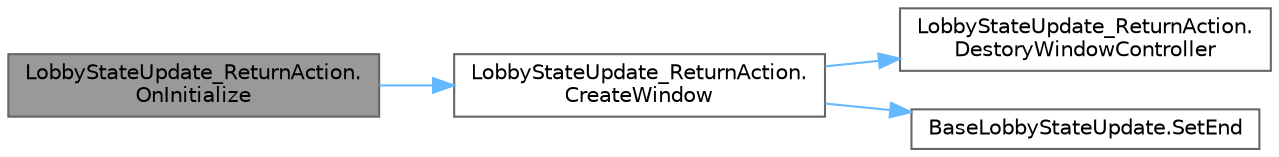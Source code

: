 digraph "LobbyStateUpdate_ReturnAction.OnInitialize"
{
 // LATEX_PDF_SIZE
  bgcolor="transparent";
  edge [fontname=Helvetica,fontsize=10,labelfontname=Helvetica,labelfontsize=10];
  node [fontname=Helvetica,fontsize=10,shape=box,height=0.2,width=0.4];
  rankdir="LR";
  Node1 [id="Node000001",label="LobbyStateUpdate_ReturnAction.\lOnInitialize",height=0.2,width=0.4,color="gray40", fillcolor="grey60", style="filled", fontcolor="black",tooltip="初期処理"];
  Node1 -> Node2 [id="edge1_Node000001_Node000002",color="steelblue1",style="solid",tooltip=" "];
  Node2 [id="Node000002",label="LobbyStateUpdate_ReturnAction.\lCreateWindow",height=0.2,width=0.4,color="grey40", fillcolor="white", style="filled",URL="$class_lobby_state_update___return_action.html#ad0e9f5ba2495eda77153e0449a699213",tooltip=" "];
  Node2 -> Node3 [id="edge2_Node000002_Node000003",color="steelblue1",style="solid",tooltip=" "];
  Node3 [id="Node000003",label="LobbyStateUpdate_ReturnAction.\lDestoryWindowController",height=0.2,width=0.4,color="grey40", fillcolor="white", style="filled",URL="$class_lobby_state_update___return_action.html#aa73d06a9efc4fbf58e3018fa5314c1a1",tooltip=" "];
  Node2 -> Node4 [id="edge3_Node000002_Node000004",color="steelblue1",style="solid",tooltip=" "];
  Node4 [id="Node000004",label="BaseLobbyStateUpdate.SetEnd",height=0.2,width=0.4,color="grey40", fillcolor="white", style="filled",URL="$class_base_lobby_state_update.html#a3919daa2db735f6262ae83cc9c67e3b8",tooltip="ステート処理を終了する"];
}
